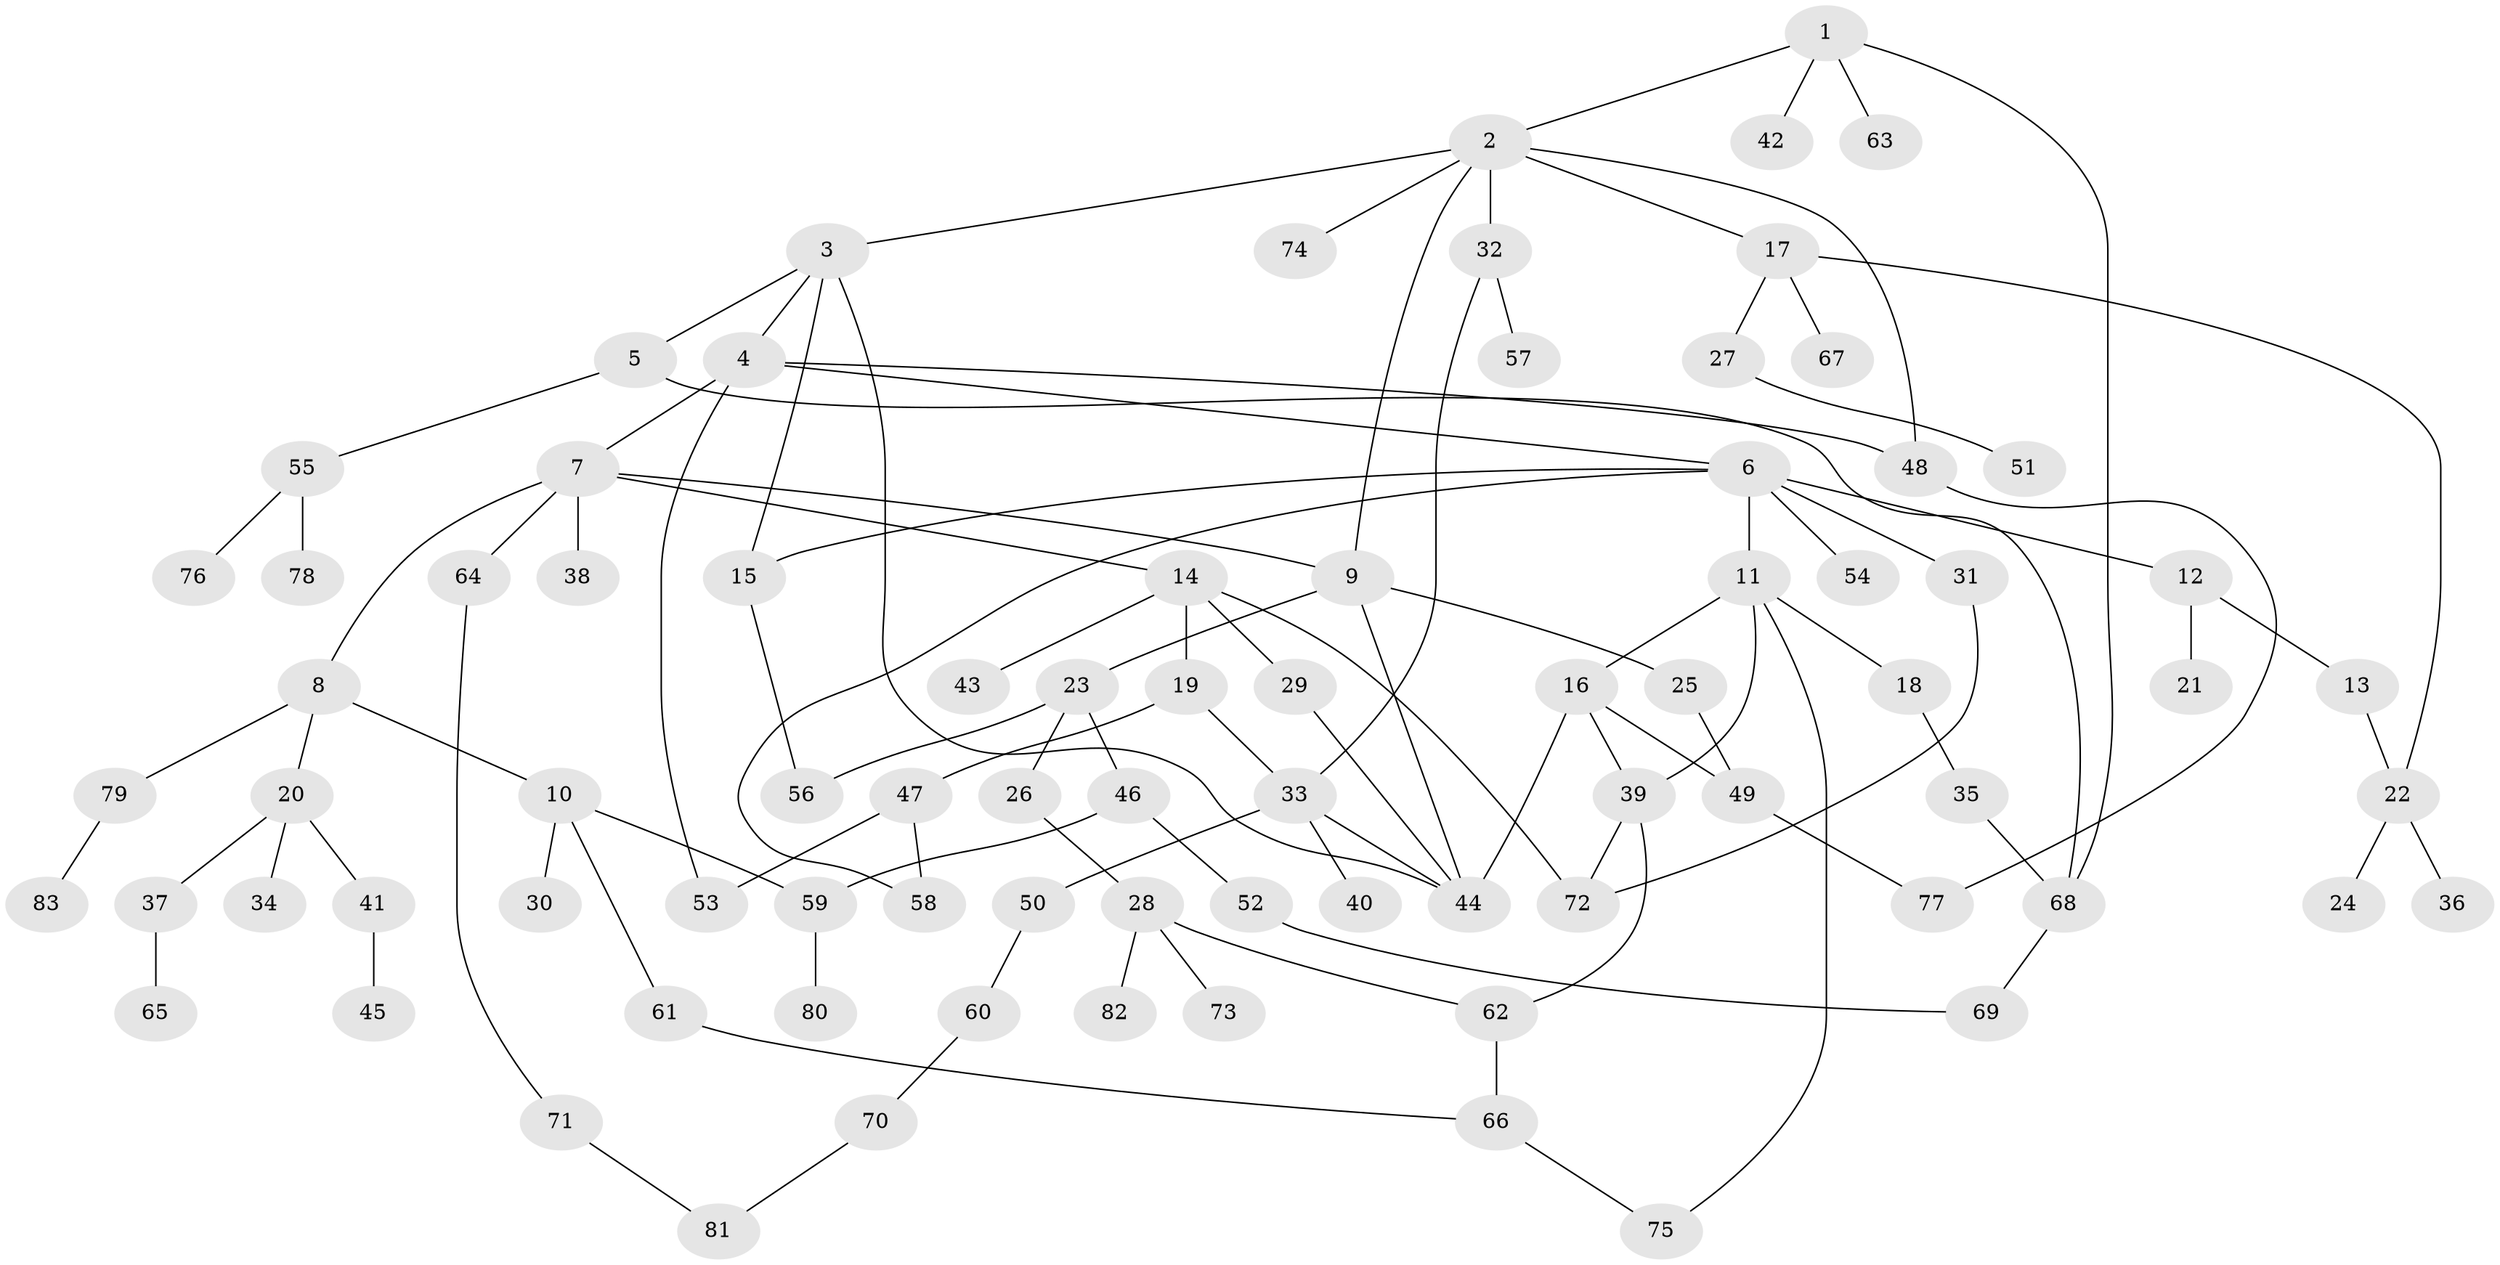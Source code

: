 // coarse degree distribution, {3: 0.19230769230769232, 6: 0.1346153846153846, 4: 0.11538461538461539, 5: 0.057692307692307696, 7: 0.019230769230769232, 2: 0.17307692307692307, 1: 0.3076923076923077}
// Generated by graph-tools (version 1.1) at 2025/23/03/03/25 07:23:35]
// undirected, 83 vertices, 107 edges
graph export_dot {
graph [start="1"]
  node [color=gray90,style=filled];
  1;
  2;
  3;
  4;
  5;
  6;
  7;
  8;
  9;
  10;
  11;
  12;
  13;
  14;
  15;
  16;
  17;
  18;
  19;
  20;
  21;
  22;
  23;
  24;
  25;
  26;
  27;
  28;
  29;
  30;
  31;
  32;
  33;
  34;
  35;
  36;
  37;
  38;
  39;
  40;
  41;
  42;
  43;
  44;
  45;
  46;
  47;
  48;
  49;
  50;
  51;
  52;
  53;
  54;
  55;
  56;
  57;
  58;
  59;
  60;
  61;
  62;
  63;
  64;
  65;
  66;
  67;
  68;
  69;
  70;
  71;
  72;
  73;
  74;
  75;
  76;
  77;
  78;
  79;
  80;
  81;
  82;
  83;
  1 -- 2;
  1 -- 42;
  1 -- 63;
  1 -- 68;
  2 -- 3;
  2 -- 17;
  2 -- 32;
  2 -- 74;
  2 -- 48;
  2 -- 9;
  3 -- 4;
  3 -- 5;
  3 -- 44;
  3 -- 15;
  4 -- 6;
  4 -- 7;
  4 -- 48;
  4 -- 53;
  5 -- 55;
  5 -- 68;
  6 -- 11;
  6 -- 12;
  6 -- 15;
  6 -- 31;
  6 -- 54;
  6 -- 58;
  7 -- 8;
  7 -- 9;
  7 -- 14;
  7 -- 38;
  7 -- 64;
  8 -- 10;
  8 -- 20;
  8 -- 79;
  9 -- 23;
  9 -- 25;
  9 -- 44;
  10 -- 30;
  10 -- 61;
  10 -- 59;
  11 -- 16;
  11 -- 18;
  11 -- 75;
  11 -- 39;
  12 -- 13;
  12 -- 21;
  13 -- 22;
  14 -- 19;
  14 -- 29;
  14 -- 43;
  14 -- 72;
  15 -- 56;
  16 -- 39;
  16 -- 49;
  16 -- 44;
  17 -- 22;
  17 -- 27;
  17 -- 67;
  18 -- 35;
  19 -- 33;
  19 -- 47;
  20 -- 34;
  20 -- 37;
  20 -- 41;
  22 -- 24;
  22 -- 36;
  23 -- 26;
  23 -- 46;
  23 -- 56;
  25 -- 49;
  26 -- 28;
  27 -- 51;
  28 -- 62;
  28 -- 73;
  28 -- 82;
  29 -- 44;
  31 -- 72;
  32 -- 57;
  32 -- 33;
  33 -- 40;
  33 -- 50;
  33 -- 44;
  35 -- 68;
  37 -- 65;
  39 -- 72;
  39 -- 62;
  41 -- 45;
  46 -- 52;
  46 -- 59;
  47 -- 58;
  47 -- 53;
  48 -- 77;
  49 -- 77;
  50 -- 60;
  52 -- 69;
  55 -- 76;
  55 -- 78;
  59 -- 80;
  60 -- 70;
  61 -- 66;
  62 -- 66;
  64 -- 71;
  66 -- 75;
  68 -- 69;
  70 -- 81;
  71 -- 81;
  79 -- 83;
}

